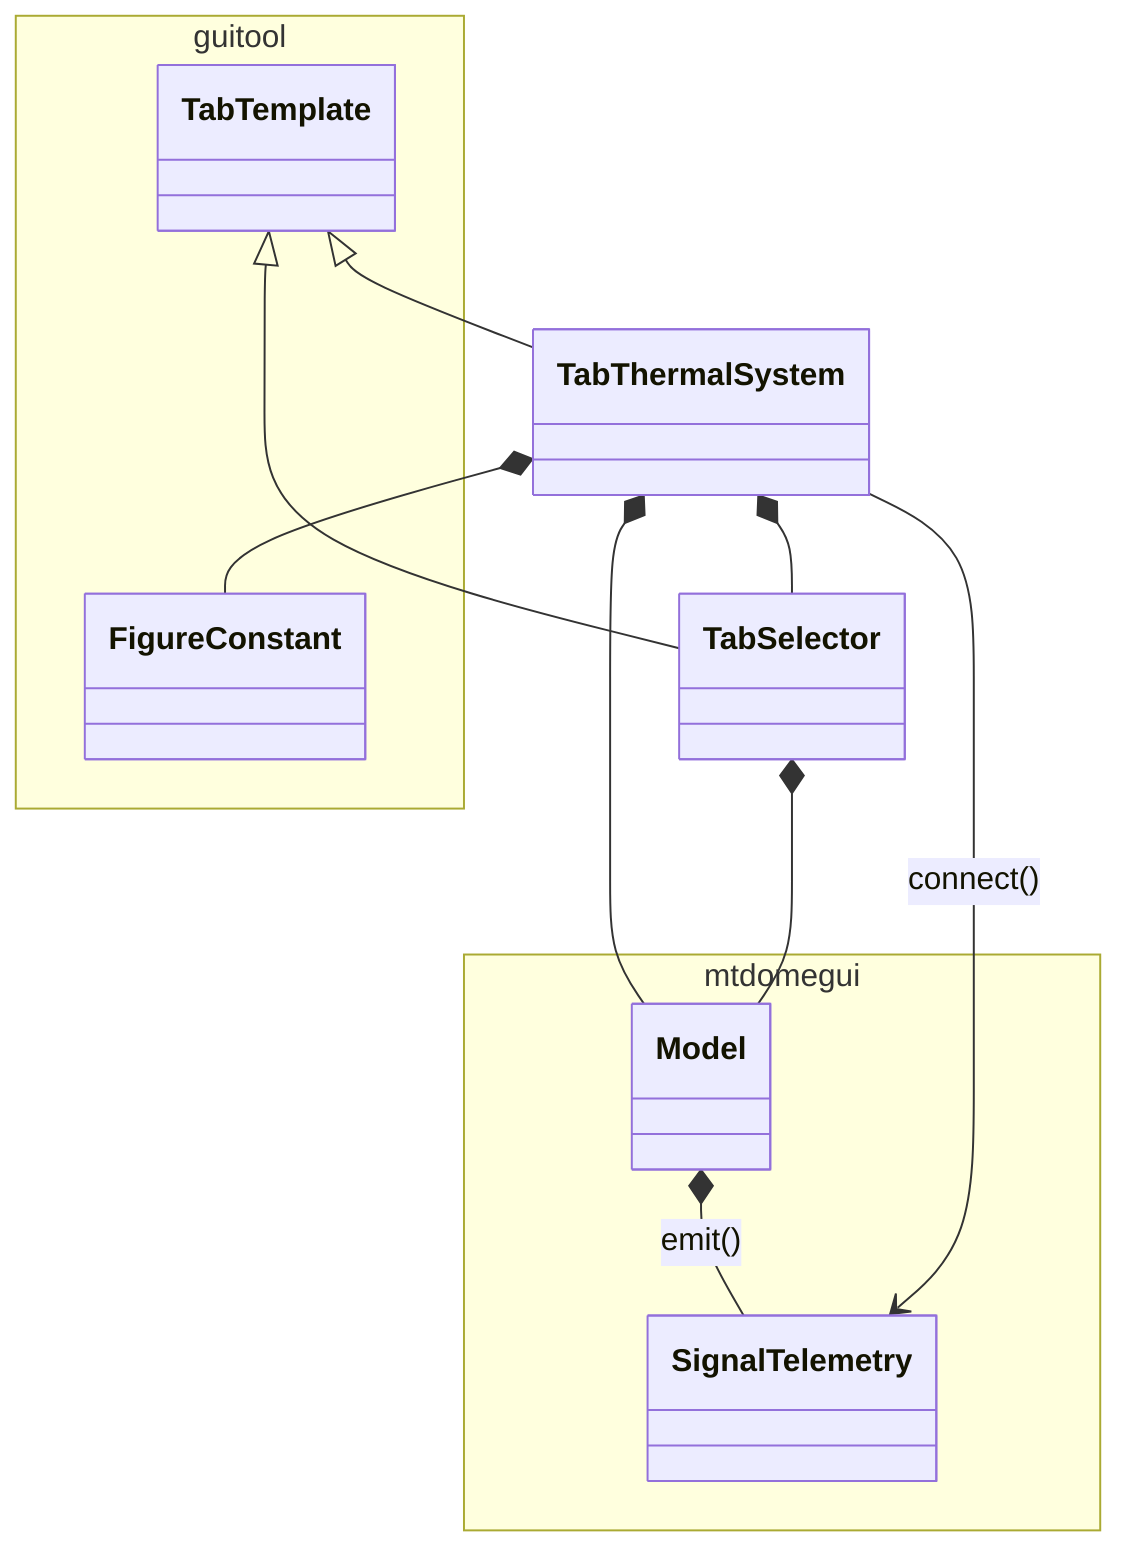 classDiagram

namespace guitool {
  class TabTemplate
  class FigureConstant
}

namespace mtdomegui {
  class Model
  class SignalTelemetry
}

Model *-- SignalTelemetry : emit()

TabTemplate <|-- TabThermalSystem
TabTemplate <|-- TabSelector

TabThermalSystem *-- Model
TabThermalSystem *-- TabSelector
TabThermalSystem *-- FigureConstant
TabThermalSystem --> SignalTelemetry : connect()

TabSelector *-- Model